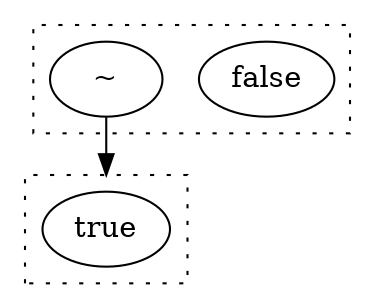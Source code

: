 digraph egraph {
  compound=true
  clusterrank=local
  subgraph cluster_0 {
    style=dotted
    0.0[label = "false"]
    0.1[label = "~"]
  }
  subgraph cluster_1 {
    style=dotted
    1.0[label = "true"]
  }
  0.1 -> 1.0 [lhead = cluster_1, ]
}